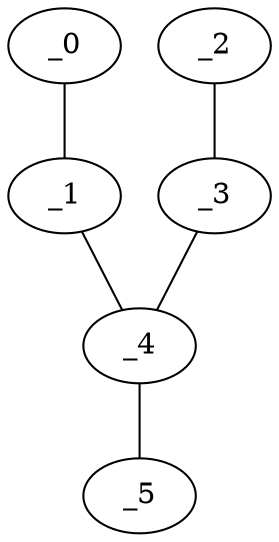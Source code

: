 graph WP1_0133 {
	_0	 [x="0.579797",
		y="2.91488"];
	_1	 [x="1.10421",
		y="0.444687"];
	_0 -- _1;
	_4	 [x="1.5",
		y="1.98"];
	_1 -- _4;
	_2	 [x="2.42439",
		y="3.04471"];
	_3	 [x="2.10354",
		y="0.525462"];
	_2 -- _3;
	_3 -- _4;
	_5	 [x="2.88345",
		y="2.81668"];
	_4 -- _5;
}
